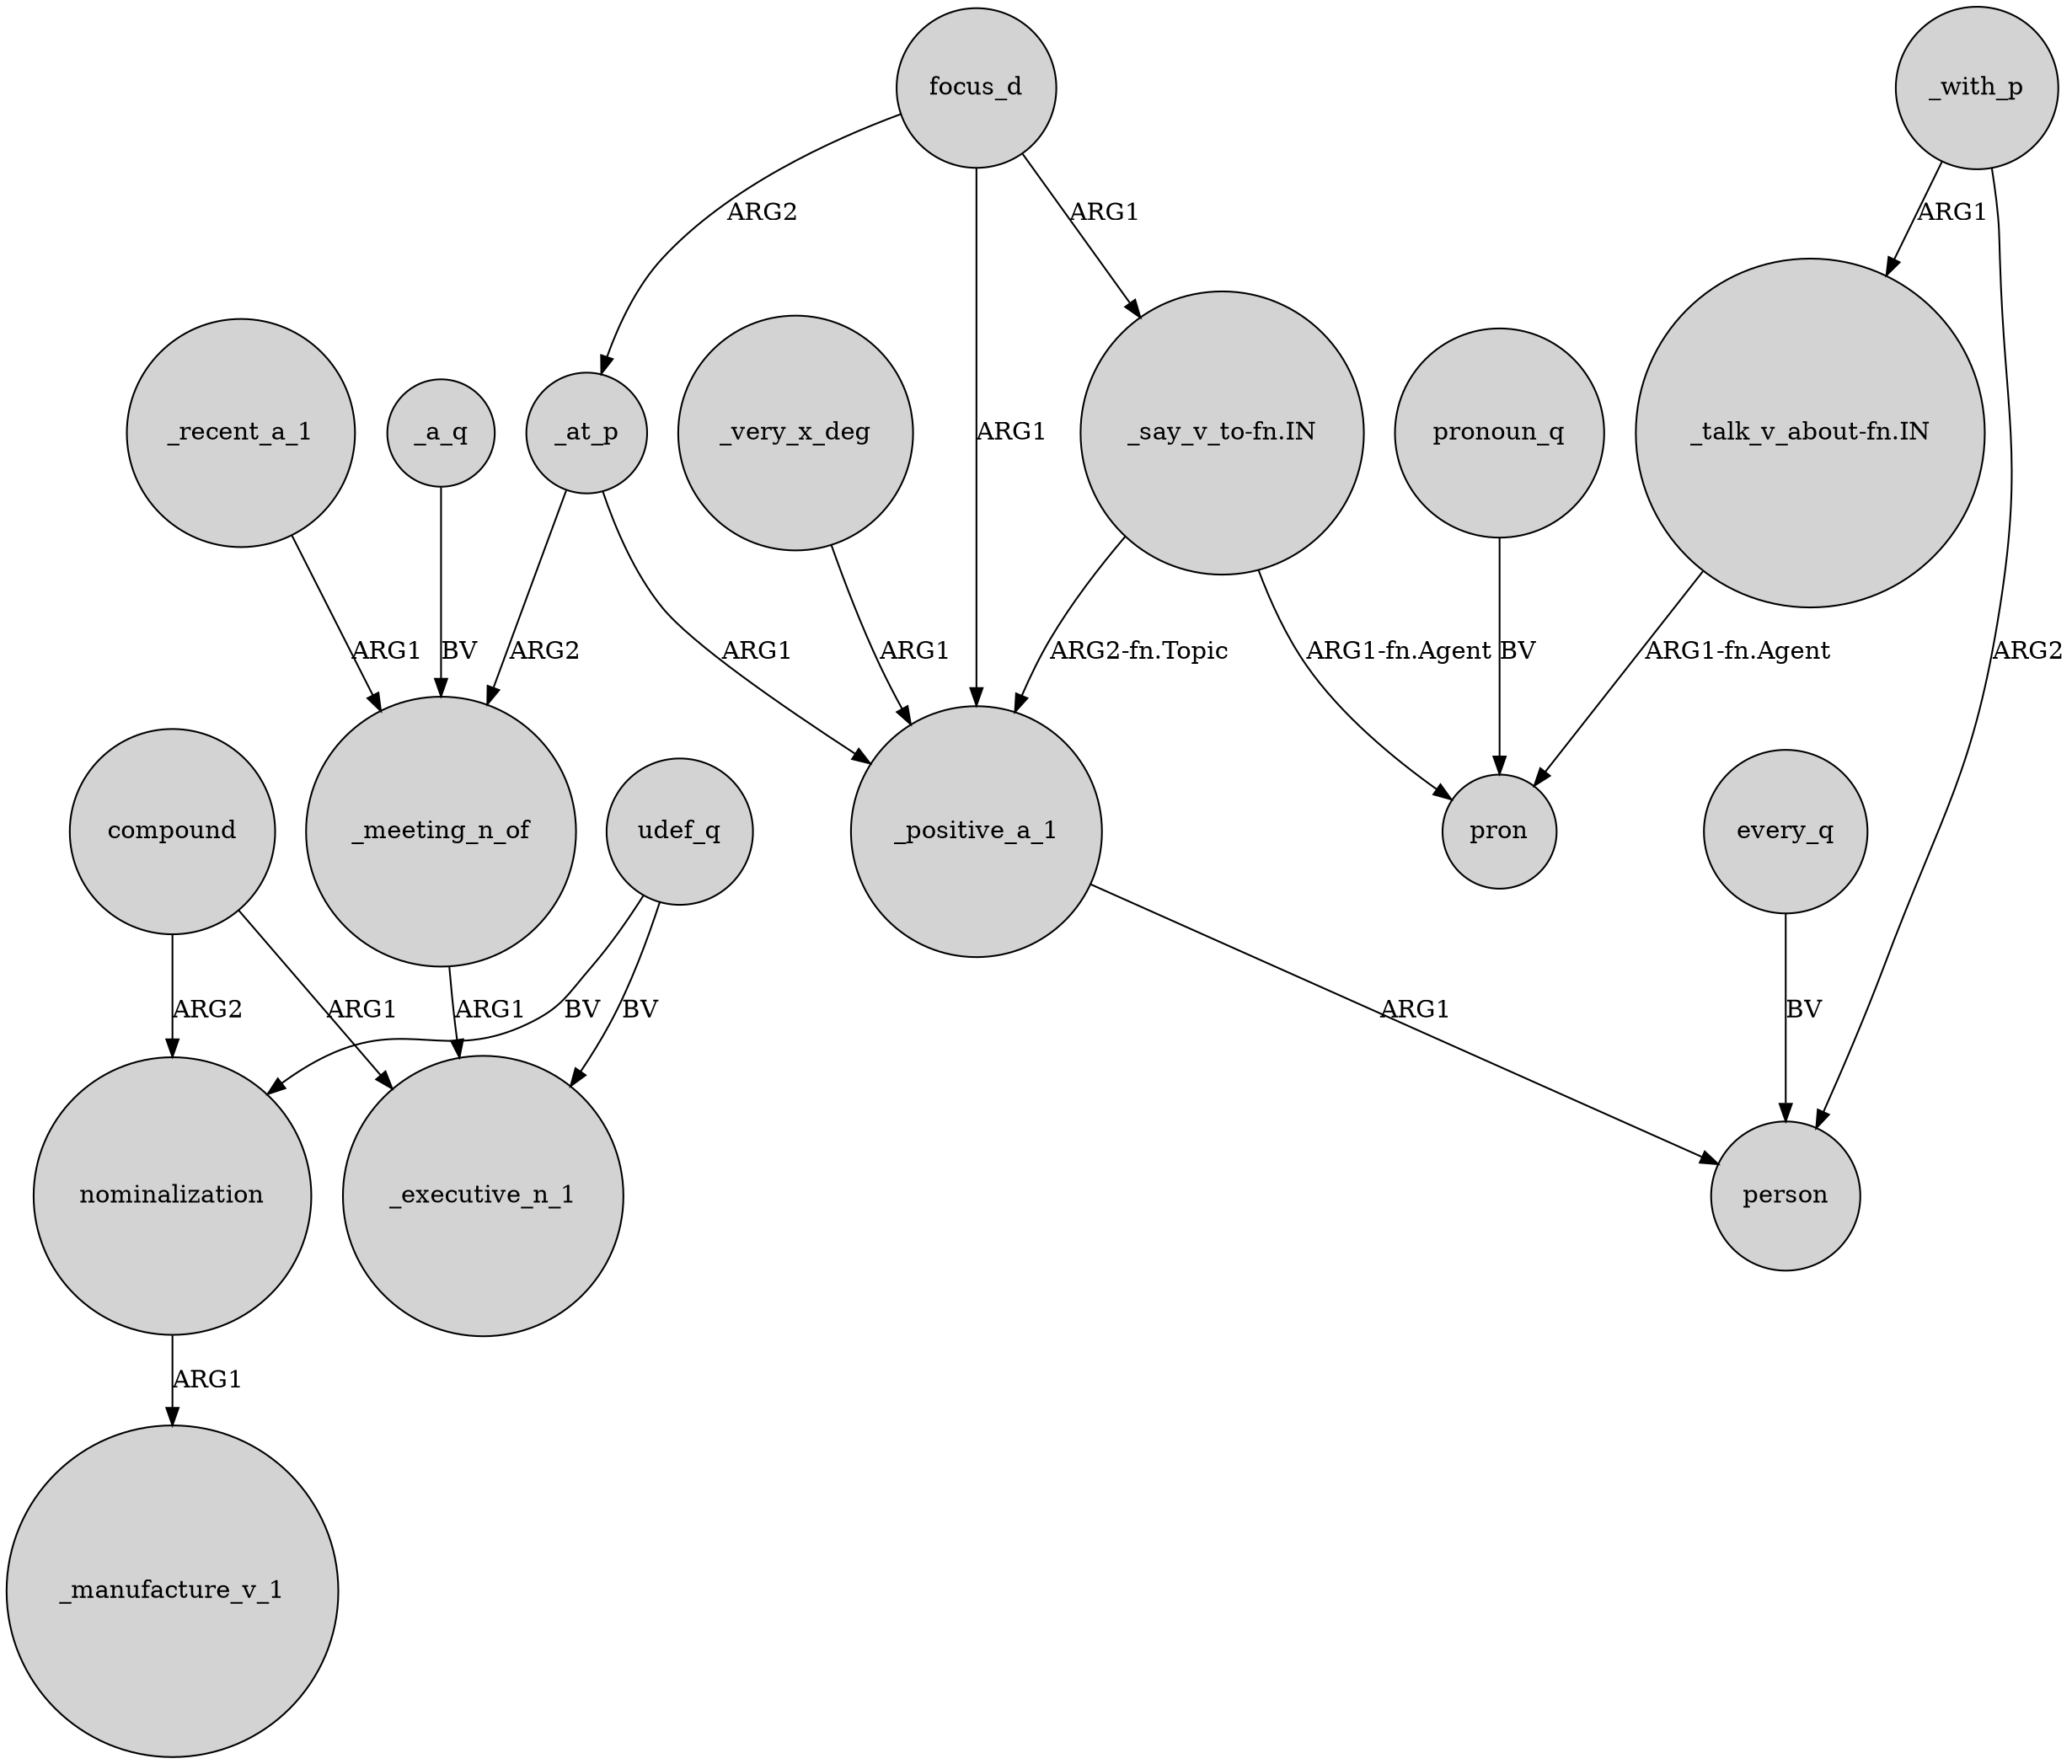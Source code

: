 digraph {
	node [shape=circle style=filled]
	udef_q -> _executive_n_1 [label=BV]
	"_say_v_to-fn.IN" -> _positive_a_1 [label="ARG2-fn.Topic"]
	_positive_a_1 -> person [label=ARG1]
	compound -> _executive_n_1 [label=ARG1]
	"_talk_v_about-fn.IN" -> pron [label="ARG1-fn.Agent"]
	every_q -> person [label=BV]
	nominalization -> _manufacture_v_1 [label=ARG1]
	compound -> nominalization [label=ARG2]
	_with_p -> person [label=ARG2]
	focus_d -> _at_p [label=ARG2]
	_recent_a_1 -> _meeting_n_of [label=ARG1]
	_a_q -> _meeting_n_of [label=BV]
	_at_p -> _positive_a_1 [label=ARG1]
	_meeting_n_of -> _executive_n_1 [label=ARG1]
	_at_p -> _meeting_n_of [label=ARG2]
	pronoun_q -> pron [label=BV]
	focus_d -> _positive_a_1 [label=ARG1]
	udef_q -> nominalization [label=BV]
	"_say_v_to-fn.IN" -> pron [label="ARG1-fn.Agent"]
	_very_x_deg -> _positive_a_1 [label=ARG1]
	focus_d -> "_say_v_to-fn.IN" [label=ARG1]
	_with_p -> "_talk_v_about-fn.IN" [label=ARG1]
}
